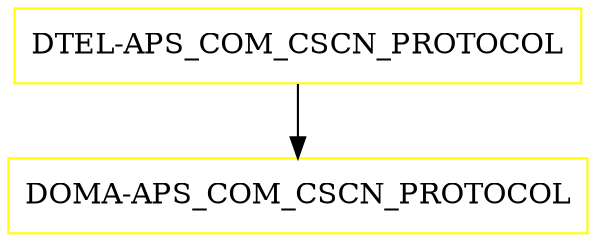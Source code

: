 digraph G {
  "DTEL-APS_COM_CSCN_PROTOCOL" [shape=box,color=yellow];
  "DOMA-APS_COM_CSCN_PROTOCOL" [shape=box,color=yellow,URL="./DOMA_APS_COM_CSCN_PROTOCOL.html"];
  "DTEL-APS_COM_CSCN_PROTOCOL" -> "DOMA-APS_COM_CSCN_PROTOCOL";
}
